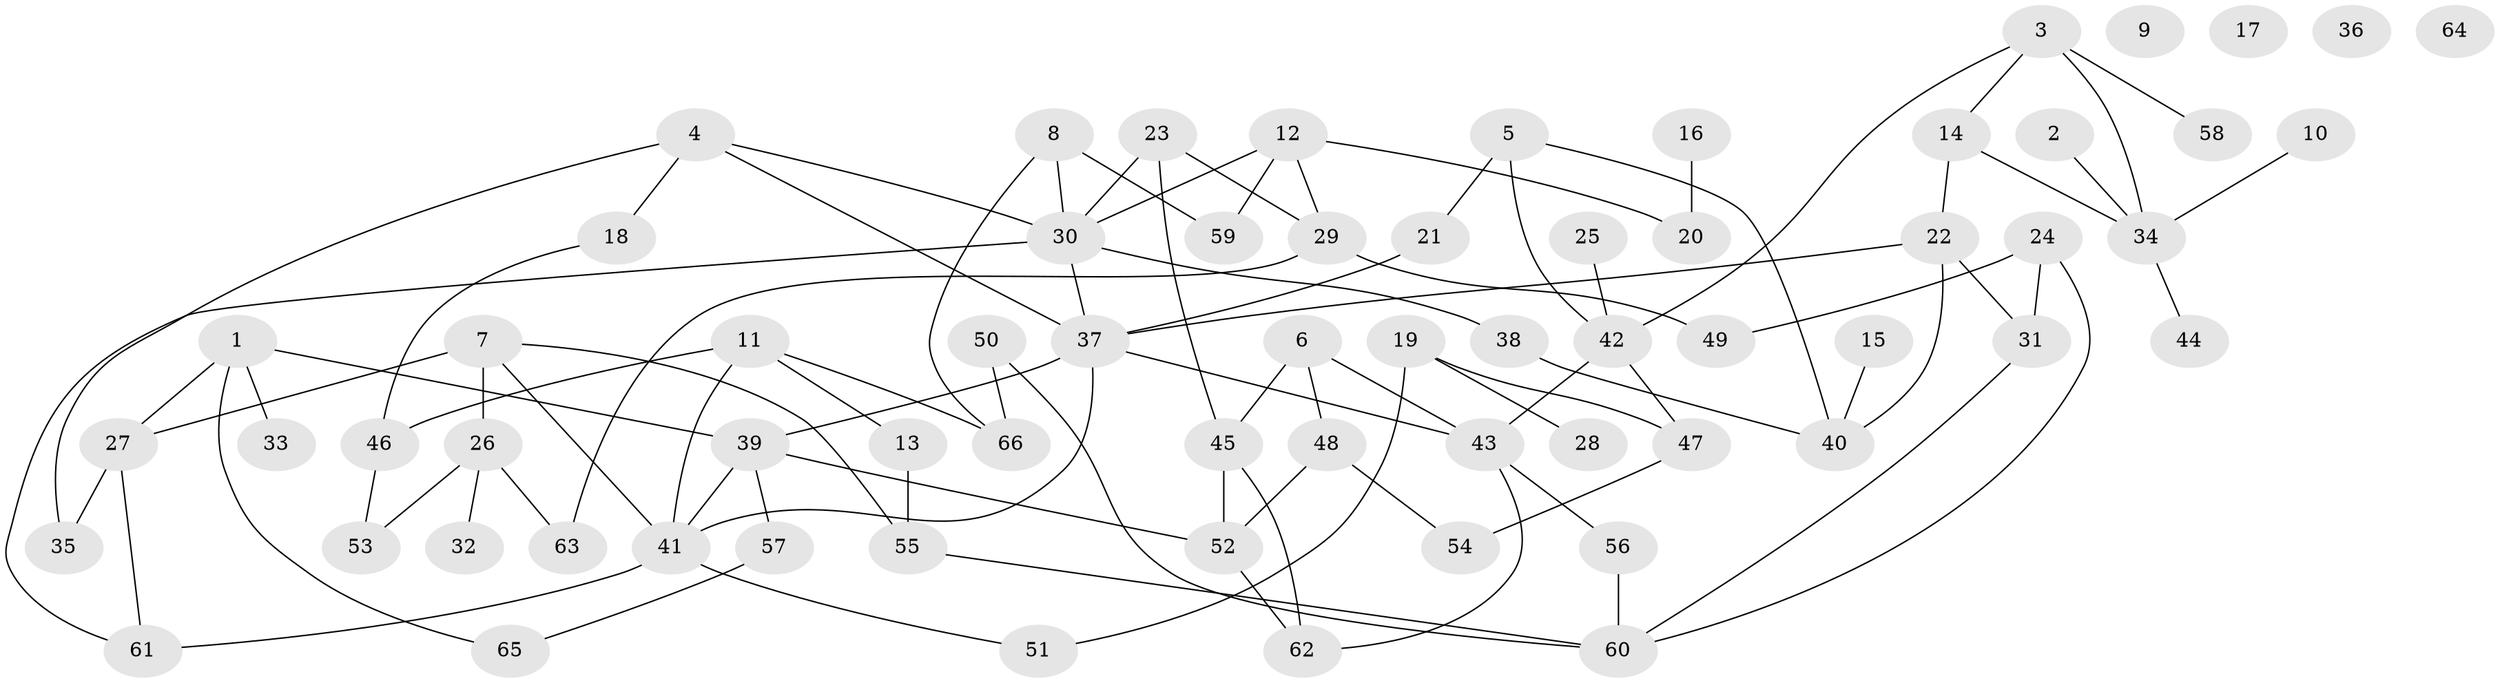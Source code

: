 // coarse degree distribution, {1: 0.24242424242424243, 0: 0.12121212121212122, 3: 0.15151515151515152, 2: 0.18181818181818182, 6: 0.06060606060606061, 4: 0.12121212121212122, 5: 0.09090909090909091, 8: 0.030303030303030304}
// Generated by graph-tools (version 1.1) at 2025/42/03/04/25 21:42:53]
// undirected, 66 vertices, 92 edges
graph export_dot {
graph [start="1"]
  node [color=gray90,style=filled];
  1;
  2;
  3;
  4;
  5;
  6;
  7;
  8;
  9;
  10;
  11;
  12;
  13;
  14;
  15;
  16;
  17;
  18;
  19;
  20;
  21;
  22;
  23;
  24;
  25;
  26;
  27;
  28;
  29;
  30;
  31;
  32;
  33;
  34;
  35;
  36;
  37;
  38;
  39;
  40;
  41;
  42;
  43;
  44;
  45;
  46;
  47;
  48;
  49;
  50;
  51;
  52;
  53;
  54;
  55;
  56;
  57;
  58;
  59;
  60;
  61;
  62;
  63;
  64;
  65;
  66;
  1 -- 27;
  1 -- 33;
  1 -- 39;
  1 -- 65;
  2 -- 34;
  3 -- 14;
  3 -- 34;
  3 -- 42;
  3 -- 58;
  4 -- 18;
  4 -- 30;
  4 -- 35;
  4 -- 37;
  5 -- 21;
  5 -- 40;
  5 -- 42;
  6 -- 43;
  6 -- 45;
  6 -- 48;
  7 -- 26;
  7 -- 27;
  7 -- 41;
  7 -- 55;
  8 -- 30;
  8 -- 59;
  8 -- 66;
  10 -- 34;
  11 -- 13;
  11 -- 41;
  11 -- 46;
  11 -- 66;
  12 -- 20;
  12 -- 29;
  12 -- 30;
  12 -- 59;
  13 -- 55;
  14 -- 22;
  14 -- 34;
  15 -- 40;
  16 -- 20;
  18 -- 46;
  19 -- 28;
  19 -- 47;
  19 -- 51;
  21 -- 37;
  22 -- 31;
  22 -- 37;
  22 -- 40;
  23 -- 29;
  23 -- 30;
  23 -- 45;
  24 -- 31;
  24 -- 49;
  24 -- 60;
  25 -- 42;
  26 -- 32;
  26 -- 53;
  26 -- 63;
  27 -- 35;
  27 -- 61;
  29 -- 49;
  29 -- 63;
  30 -- 37;
  30 -- 38;
  30 -- 61;
  31 -- 60;
  34 -- 44;
  37 -- 39;
  37 -- 41;
  37 -- 43;
  38 -- 40;
  39 -- 41;
  39 -- 52;
  39 -- 57;
  41 -- 51;
  41 -- 61;
  42 -- 43;
  42 -- 47;
  43 -- 56;
  43 -- 62;
  45 -- 52;
  45 -- 62;
  46 -- 53;
  47 -- 54;
  48 -- 52;
  48 -- 54;
  50 -- 60;
  50 -- 66;
  52 -- 62;
  55 -- 60;
  56 -- 60;
  57 -- 65;
}
